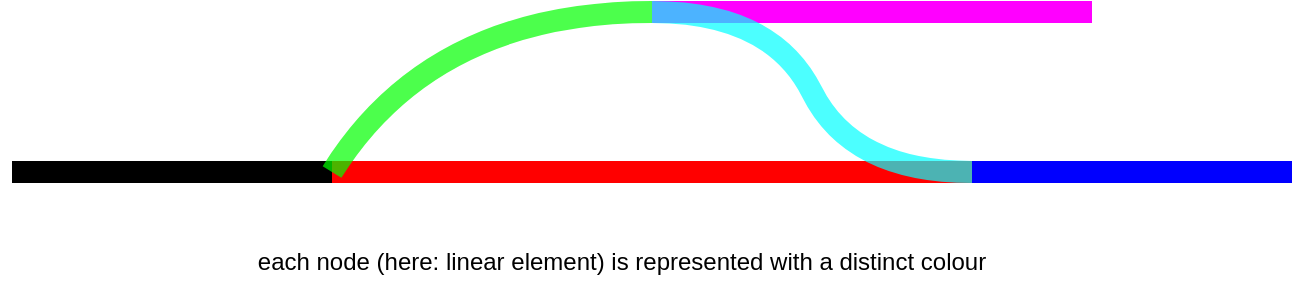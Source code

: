 <mxfile version="25.0.2">
  <diagram name="Micro nodes" id="KJaHA0PR31P1ht1Fwcdx">
    <mxGraphModel dx="1655" dy="1058" grid="1" gridSize="10" guides="1" tooltips="1" connect="1" arrows="1" fold="1" page="1" pageScale="1" pageWidth="1169" pageHeight="827" math="0" shadow="0">
      <root>
        <mxCell id="0" />
        <mxCell id="1" parent="0" />
        <mxCell id="YEGIohYfzc4GWCEPjJZi-2" value="" style="endArrow=none;html=1;rounded=0;strokeWidth=11.024;curved=1;" edge="1" parent="1">
          <mxGeometry width="50" height="50" relative="1" as="geometry">
            <mxPoint x="240" y="280" as="sourcePoint" />
            <mxPoint x="400" y="280" as="targetPoint" />
          </mxGeometry>
        </mxCell>
        <mxCell id="YEGIohYfzc4GWCEPjJZi-3" value="" style="endArrow=none;html=1;rounded=0;strokeWidth=11.024;curved=1;strokeColor=#ff0000;" edge="1" parent="1">
          <mxGeometry width="50" height="50" relative="1" as="geometry">
            <mxPoint x="400" y="280" as="sourcePoint" />
            <mxPoint x="720" y="280" as="targetPoint" />
          </mxGeometry>
        </mxCell>
        <mxCell id="YEGIohYfzc4GWCEPjJZi-4" value="" style="endArrow=none;html=1;rounded=0;strokeWidth=11.024;curved=1;strokeColor=#0000ff;" edge="1" parent="1">
          <mxGeometry width="50" height="50" relative="1" as="geometry">
            <mxPoint x="720" y="280" as="sourcePoint" />
            <mxPoint x="880" y="280" as="targetPoint" />
          </mxGeometry>
        </mxCell>
        <mxCell id="YEGIohYfzc4GWCEPjJZi-5" value="" style="endArrow=none;html=1;rounded=0;strokeWidth=11.024;curved=1;strokeColor=#00ff00;opacity=70;" edge="1" parent="1">
          <mxGeometry width="50" height="50" relative="1" as="geometry">
            <mxPoint x="400" y="280" as="sourcePoint" />
            <mxPoint x="560" y="200" as="targetPoint" />
            <Array as="points">
              <mxPoint x="450" y="200" />
            </Array>
          </mxGeometry>
        </mxCell>
        <mxCell id="YEGIohYfzc4GWCEPjJZi-6" value="" style="endArrow=none;html=1;rounded=0;strokeWidth=11.024;curved=1;strokeColor=#ff00ff;" edge="1" parent="1">
          <mxGeometry width="50" height="50" relative="1" as="geometry">
            <mxPoint x="560" y="200" as="sourcePoint" />
            <mxPoint x="780" y="200" as="targetPoint" />
          </mxGeometry>
        </mxCell>
        <mxCell id="YEGIohYfzc4GWCEPjJZi-7" value="" style="endArrow=none;html=1;rounded=0;strokeWidth=11.024;curved=1;strokeColor=#00ffff;opacity=70;" edge="1" parent="1">
          <mxGeometry width="50" height="50" relative="1" as="geometry">
            <mxPoint x="560" y="200" as="sourcePoint" />
            <mxPoint x="720" y="280" as="targetPoint" />
            <Array as="points">
              <mxPoint x="620" y="200" />
              <mxPoint x="660" y="280" />
            </Array>
          </mxGeometry>
        </mxCell>
        <mxCell id="YEGIohYfzc4GWCEPjJZi-9" value="each node (here: linear element) is represented with a distinct colour" style="text;html=1;align=center;verticalAlign=middle;whiteSpace=wrap;rounded=0;" vertex="1" parent="1">
          <mxGeometry x="340" y="310" width="410" height="30" as="geometry" />
        </mxCell>
      </root>
    </mxGraphModel>
  </diagram>
</mxfile>
